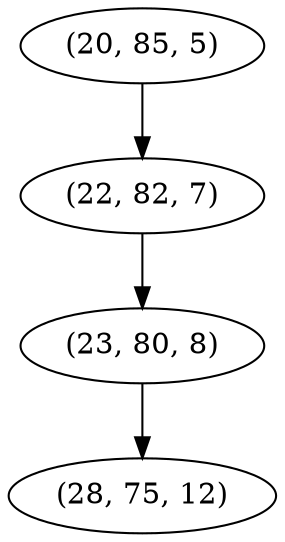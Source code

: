 digraph tree {
    "(20, 85, 5)";
    "(22, 82, 7)";
    "(23, 80, 8)";
    "(28, 75, 12)";
    "(20, 85, 5)" -> "(22, 82, 7)";
    "(22, 82, 7)" -> "(23, 80, 8)";
    "(23, 80, 8)" -> "(28, 75, 12)";
}
